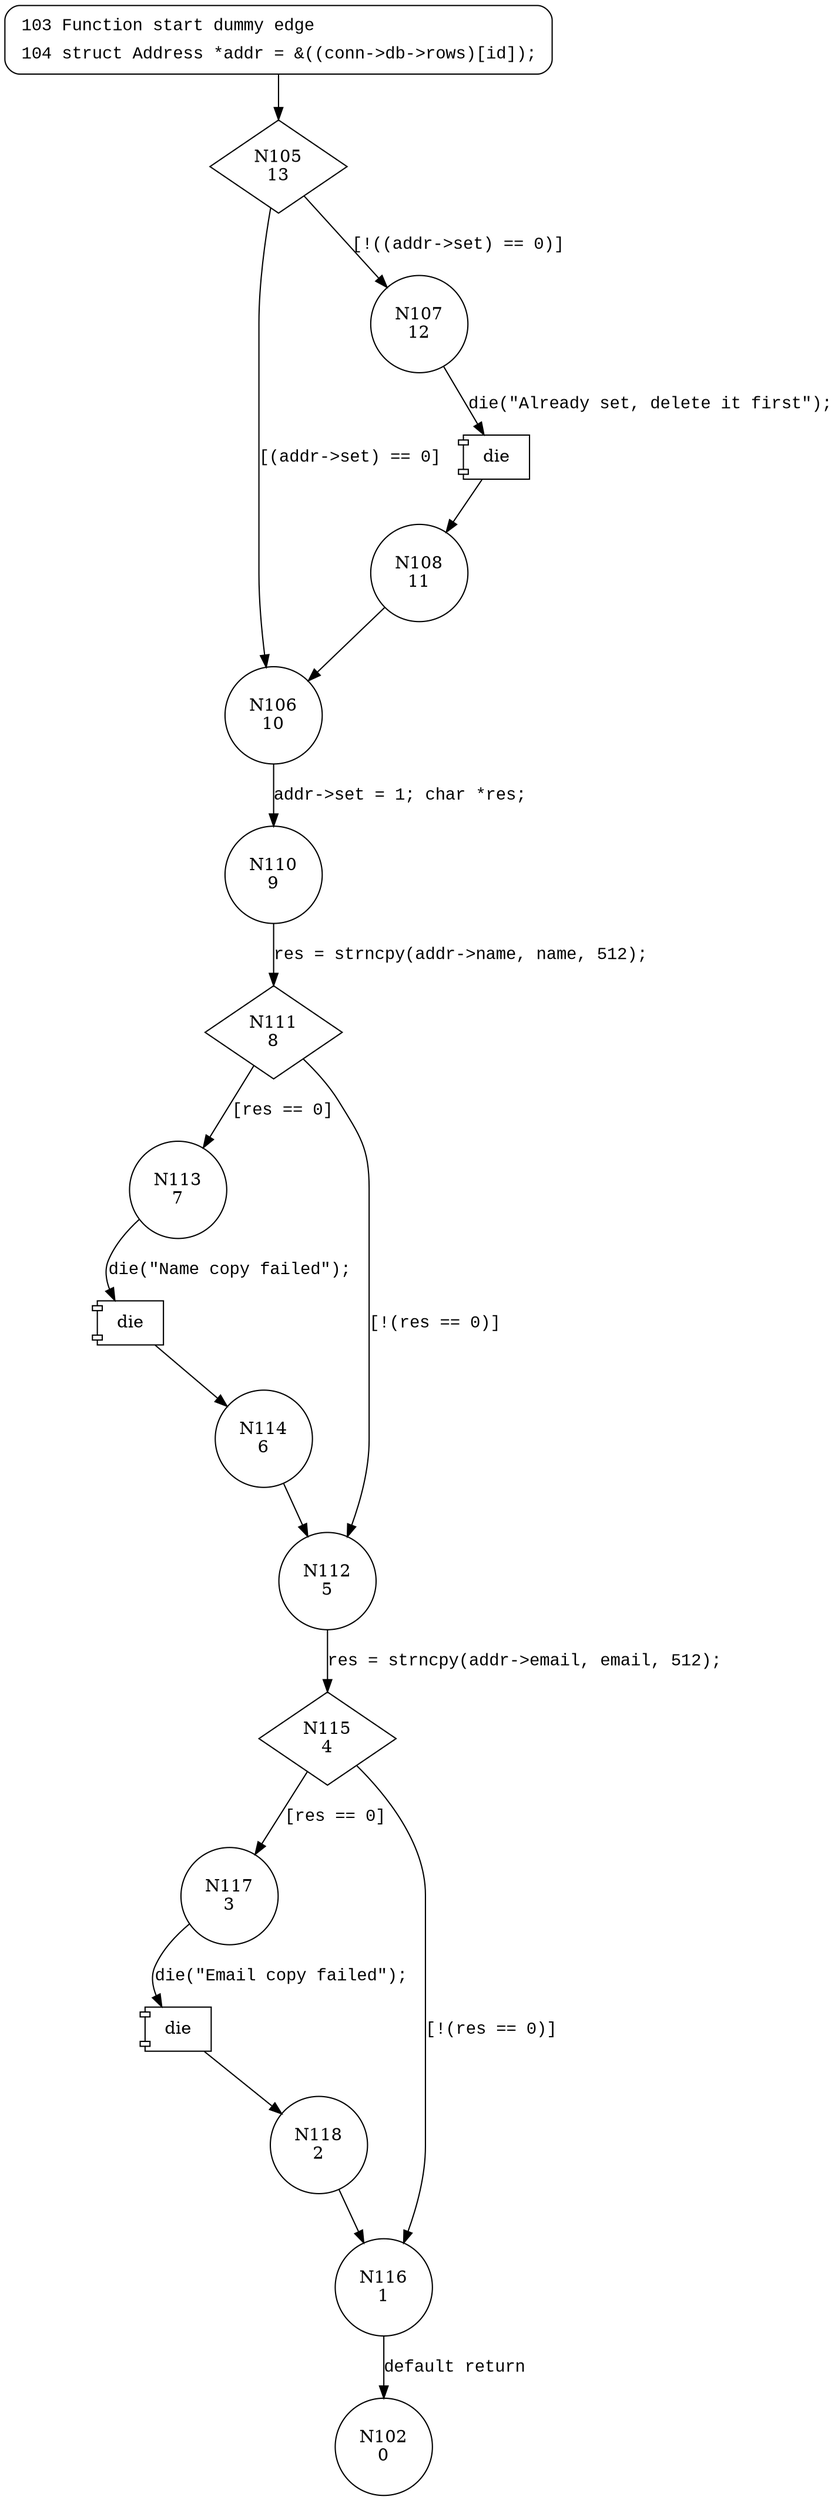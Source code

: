 digraph Database_set {
105 [shape="diamond" label="N105\n13"]
106 [shape="circle" label="N106\n10"]
107 [shape="circle" label="N107\n12"]
108 [shape="circle" label="N108\n11"]
110 [shape="circle" label="N110\n9"]
111 [shape="diamond" label="N111\n8"]
113 [shape="circle" label="N113\n7"]
112 [shape="circle" label="N112\n5"]
115 [shape="diamond" label="N115\n4"]
117 [shape="circle" label="N117\n3"]
116 [shape="circle" label="N116\n1"]
102 [shape="circle" label="N102\n0"]
118 [shape="circle" label="N118\n2"]
114 [shape="circle" label="N114\n6"]
103 [style="filled,bold" penwidth="1" fillcolor="white" fontname="Courier New" shape="Mrecord" label=<<table border="0" cellborder="0" cellpadding="3" bgcolor="white"><tr><td align="right">103</td><td align="left">Function start dummy edge</td></tr><tr><td align="right">104</td><td align="left">struct Address *addr = &amp;((conn-&gt;db-&gt;rows)[id]);</td></tr></table>>]
103 -> 105[label=""]
105 -> 106 [label="[(addr->set) == 0]" fontname="Courier New"]
105 -> 107 [label="[!((addr->set) == 0)]" fontname="Courier New"]
100009 [shape="component" label="die"]
107 -> 100009 [label="die(\"Already set, delete it first\");" fontname="Courier New"]
100009 -> 108 [label="" fontname="Courier New"]
106 -> 110 [label="addr->set = 1; char *res;" fontname="Courier New"]
111 -> 113 [label="[res == 0]" fontname="Courier New"]
111 -> 112 [label="[!(res == 0)]" fontname="Courier New"]
112 -> 115 [label="res = strncpy(addr->email, email, 512);" fontname="Courier New"]
115 -> 117 [label="[res == 0]" fontname="Courier New"]
115 -> 116 [label="[!(res == 0)]" fontname="Courier New"]
116 -> 102 [label="default return" fontname="Courier New"]
100010 [shape="component" label="die"]
117 -> 100010 [label="die(\"Email copy failed\");" fontname="Courier New"]
100010 -> 118 [label="" fontname="Courier New"]
100011 [shape="component" label="die"]
113 -> 100011 [label="die(\"Name copy failed\");" fontname="Courier New"]
100011 -> 114 [label="" fontname="Courier New"]
108 -> 106 [label="" fontname="Courier New"]
110 -> 111 [label="res = strncpy(addr->name, name, 512);" fontname="Courier New"]
118 -> 116 [label="" fontname="Courier New"]
114 -> 112 [label="" fontname="Courier New"]
}
